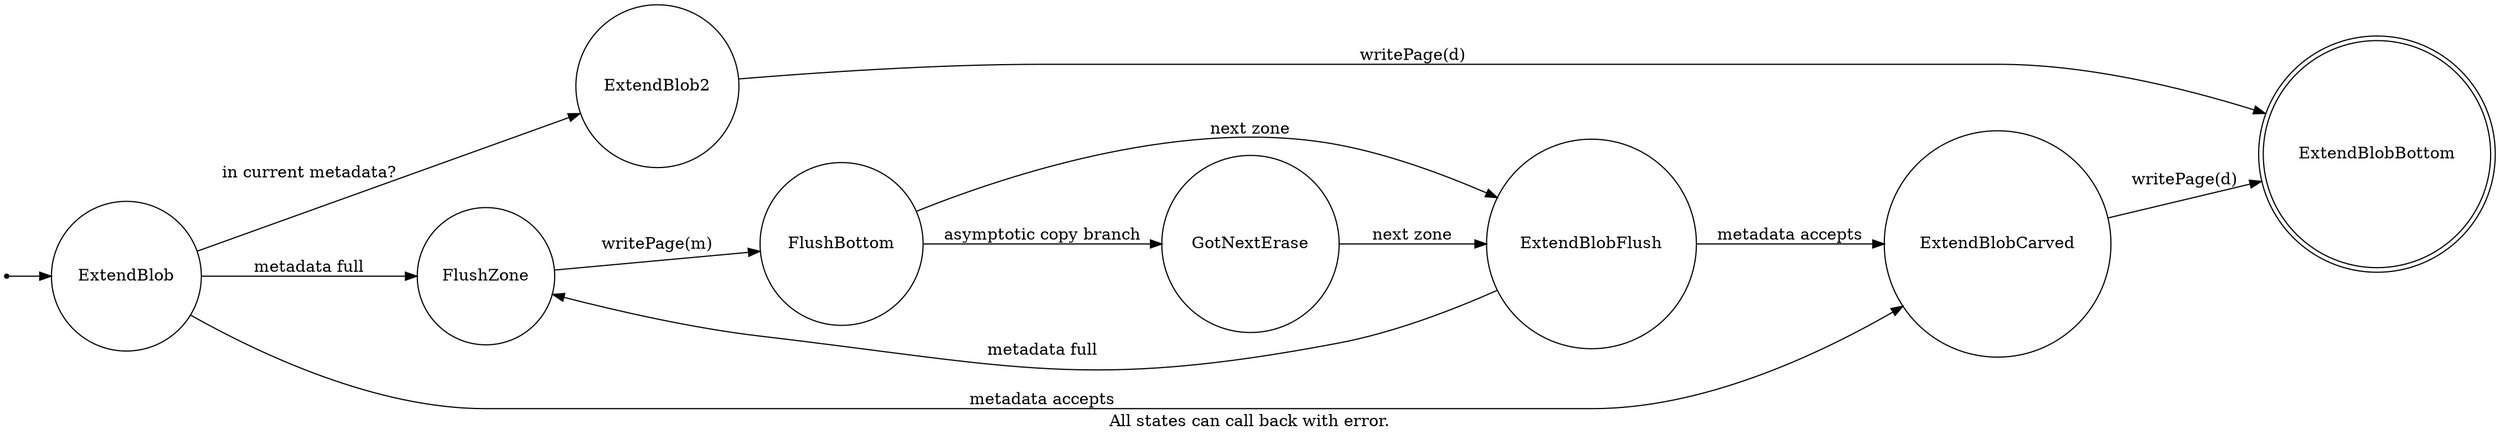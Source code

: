 digraph ExtendBlob {
    rankdir=LR;
    label="All states can call back with error.";
    node [shape = doublecircle]; ExtendBlobBottom;
    node [shape = point ]; qi

    node [shape = circle];
    qi -> ExtendBlob;
    ExtendBlob -> ExtendBlob2 [ label = "in current metadata?" ];
    ExtendBlob2 -> ExtendBlobBottom  [ label = "writePage(d)" ];
    ExtendBlob -> FlushZone  [ label = "metadata full" ];
    ExtendBlob -> ExtendBlobCarved [ label = "metadata accepts" ];
    FlushZone -> FlushBottom [ label = "writePage(m)" ];
    FlushBottom -> ExtendBlobFlush [ label = "next zone" ];
    FlushBottom -> GotNextErase [ label = "asymptotic copy branch" ];
    GotNextErase -> ExtendBlobFlush [ label = "next zone" ];
    ExtendBlobFlush -> ExtendBlobCarved [ label = "metadata accepts" ];
    ExtendBlobFlush -> FlushZone [ label = "metadata full" ];
    ExtendBlobCarved -> ExtendBlobBottom [ label = "writePage(d)" ];
}
